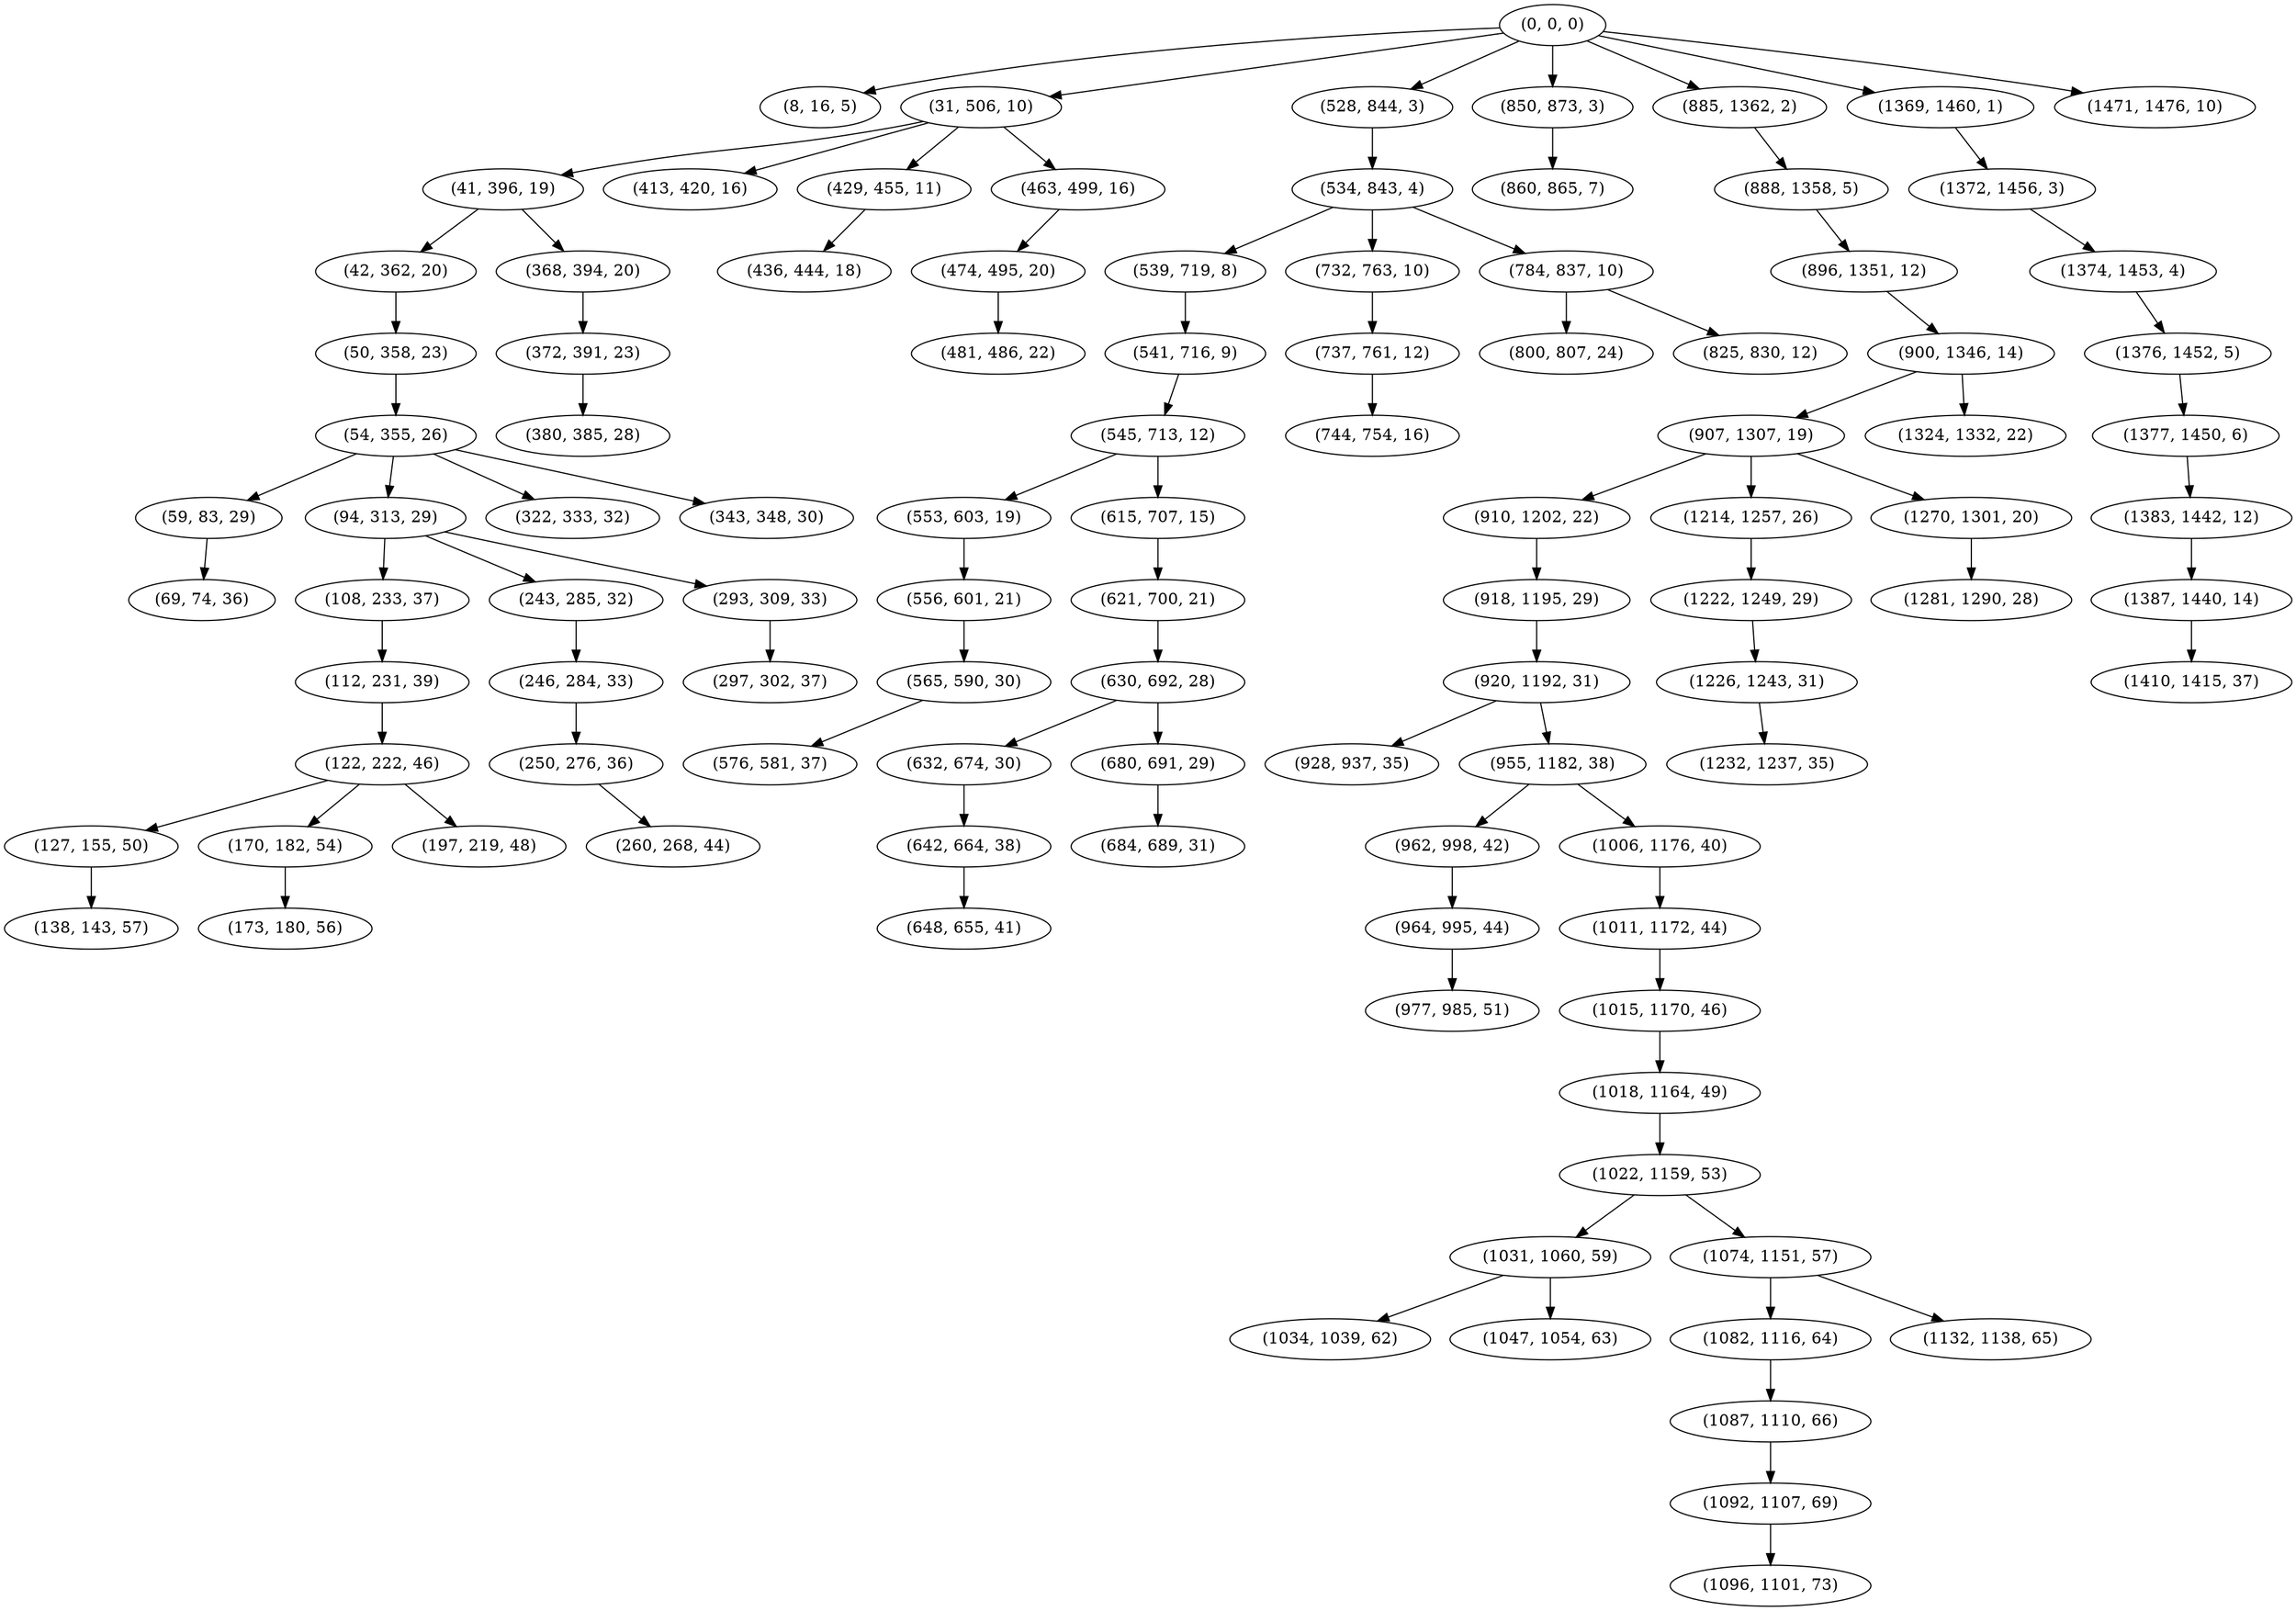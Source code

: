 digraph tree {
    "(0, 0, 0)";
    "(8, 16, 5)";
    "(31, 506, 10)";
    "(41, 396, 19)";
    "(42, 362, 20)";
    "(50, 358, 23)";
    "(54, 355, 26)";
    "(59, 83, 29)";
    "(69, 74, 36)";
    "(94, 313, 29)";
    "(108, 233, 37)";
    "(112, 231, 39)";
    "(122, 222, 46)";
    "(127, 155, 50)";
    "(138, 143, 57)";
    "(170, 182, 54)";
    "(173, 180, 56)";
    "(197, 219, 48)";
    "(243, 285, 32)";
    "(246, 284, 33)";
    "(250, 276, 36)";
    "(260, 268, 44)";
    "(293, 309, 33)";
    "(297, 302, 37)";
    "(322, 333, 32)";
    "(343, 348, 30)";
    "(368, 394, 20)";
    "(372, 391, 23)";
    "(380, 385, 28)";
    "(413, 420, 16)";
    "(429, 455, 11)";
    "(436, 444, 18)";
    "(463, 499, 16)";
    "(474, 495, 20)";
    "(481, 486, 22)";
    "(528, 844, 3)";
    "(534, 843, 4)";
    "(539, 719, 8)";
    "(541, 716, 9)";
    "(545, 713, 12)";
    "(553, 603, 19)";
    "(556, 601, 21)";
    "(565, 590, 30)";
    "(576, 581, 37)";
    "(615, 707, 15)";
    "(621, 700, 21)";
    "(630, 692, 28)";
    "(632, 674, 30)";
    "(642, 664, 38)";
    "(648, 655, 41)";
    "(680, 691, 29)";
    "(684, 689, 31)";
    "(732, 763, 10)";
    "(737, 761, 12)";
    "(744, 754, 16)";
    "(784, 837, 10)";
    "(800, 807, 24)";
    "(825, 830, 12)";
    "(850, 873, 3)";
    "(860, 865, 7)";
    "(885, 1362, 2)";
    "(888, 1358, 5)";
    "(896, 1351, 12)";
    "(900, 1346, 14)";
    "(907, 1307, 19)";
    "(910, 1202, 22)";
    "(918, 1195, 29)";
    "(920, 1192, 31)";
    "(928, 937, 35)";
    "(955, 1182, 38)";
    "(962, 998, 42)";
    "(964, 995, 44)";
    "(977, 985, 51)";
    "(1006, 1176, 40)";
    "(1011, 1172, 44)";
    "(1015, 1170, 46)";
    "(1018, 1164, 49)";
    "(1022, 1159, 53)";
    "(1031, 1060, 59)";
    "(1034, 1039, 62)";
    "(1047, 1054, 63)";
    "(1074, 1151, 57)";
    "(1082, 1116, 64)";
    "(1087, 1110, 66)";
    "(1092, 1107, 69)";
    "(1096, 1101, 73)";
    "(1132, 1138, 65)";
    "(1214, 1257, 26)";
    "(1222, 1249, 29)";
    "(1226, 1243, 31)";
    "(1232, 1237, 35)";
    "(1270, 1301, 20)";
    "(1281, 1290, 28)";
    "(1324, 1332, 22)";
    "(1369, 1460, 1)";
    "(1372, 1456, 3)";
    "(1374, 1453, 4)";
    "(1376, 1452, 5)";
    "(1377, 1450, 6)";
    "(1383, 1442, 12)";
    "(1387, 1440, 14)";
    "(1410, 1415, 37)";
    "(1471, 1476, 10)";
    "(0, 0, 0)" -> "(8, 16, 5)";
    "(0, 0, 0)" -> "(31, 506, 10)";
    "(0, 0, 0)" -> "(528, 844, 3)";
    "(0, 0, 0)" -> "(850, 873, 3)";
    "(0, 0, 0)" -> "(885, 1362, 2)";
    "(0, 0, 0)" -> "(1369, 1460, 1)";
    "(0, 0, 0)" -> "(1471, 1476, 10)";
    "(31, 506, 10)" -> "(41, 396, 19)";
    "(31, 506, 10)" -> "(413, 420, 16)";
    "(31, 506, 10)" -> "(429, 455, 11)";
    "(31, 506, 10)" -> "(463, 499, 16)";
    "(41, 396, 19)" -> "(42, 362, 20)";
    "(41, 396, 19)" -> "(368, 394, 20)";
    "(42, 362, 20)" -> "(50, 358, 23)";
    "(50, 358, 23)" -> "(54, 355, 26)";
    "(54, 355, 26)" -> "(59, 83, 29)";
    "(54, 355, 26)" -> "(94, 313, 29)";
    "(54, 355, 26)" -> "(322, 333, 32)";
    "(54, 355, 26)" -> "(343, 348, 30)";
    "(59, 83, 29)" -> "(69, 74, 36)";
    "(94, 313, 29)" -> "(108, 233, 37)";
    "(94, 313, 29)" -> "(243, 285, 32)";
    "(94, 313, 29)" -> "(293, 309, 33)";
    "(108, 233, 37)" -> "(112, 231, 39)";
    "(112, 231, 39)" -> "(122, 222, 46)";
    "(122, 222, 46)" -> "(127, 155, 50)";
    "(122, 222, 46)" -> "(170, 182, 54)";
    "(122, 222, 46)" -> "(197, 219, 48)";
    "(127, 155, 50)" -> "(138, 143, 57)";
    "(170, 182, 54)" -> "(173, 180, 56)";
    "(243, 285, 32)" -> "(246, 284, 33)";
    "(246, 284, 33)" -> "(250, 276, 36)";
    "(250, 276, 36)" -> "(260, 268, 44)";
    "(293, 309, 33)" -> "(297, 302, 37)";
    "(368, 394, 20)" -> "(372, 391, 23)";
    "(372, 391, 23)" -> "(380, 385, 28)";
    "(429, 455, 11)" -> "(436, 444, 18)";
    "(463, 499, 16)" -> "(474, 495, 20)";
    "(474, 495, 20)" -> "(481, 486, 22)";
    "(528, 844, 3)" -> "(534, 843, 4)";
    "(534, 843, 4)" -> "(539, 719, 8)";
    "(534, 843, 4)" -> "(732, 763, 10)";
    "(534, 843, 4)" -> "(784, 837, 10)";
    "(539, 719, 8)" -> "(541, 716, 9)";
    "(541, 716, 9)" -> "(545, 713, 12)";
    "(545, 713, 12)" -> "(553, 603, 19)";
    "(545, 713, 12)" -> "(615, 707, 15)";
    "(553, 603, 19)" -> "(556, 601, 21)";
    "(556, 601, 21)" -> "(565, 590, 30)";
    "(565, 590, 30)" -> "(576, 581, 37)";
    "(615, 707, 15)" -> "(621, 700, 21)";
    "(621, 700, 21)" -> "(630, 692, 28)";
    "(630, 692, 28)" -> "(632, 674, 30)";
    "(630, 692, 28)" -> "(680, 691, 29)";
    "(632, 674, 30)" -> "(642, 664, 38)";
    "(642, 664, 38)" -> "(648, 655, 41)";
    "(680, 691, 29)" -> "(684, 689, 31)";
    "(732, 763, 10)" -> "(737, 761, 12)";
    "(737, 761, 12)" -> "(744, 754, 16)";
    "(784, 837, 10)" -> "(800, 807, 24)";
    "(784, 837, 10)" -> "(825, 830, 12)";
    "(850, 873, 3)" -> "(860, 865, 7)";
    "(885, 1362, 2)" -> "(888, 1358, 5)";
    "(888, 1358, 5)" -> "(896, 1351, 12)";
    "(896, 1351, 12)" -> "(900, 1346, 14)";
    "(900, 1346, 14)" -> "(907, 1307, 19)";
    "(900, 1346, 14)" -> "(1324, 1332, 22)";
    "(907, 1307, 19)" -> "(910, 1202, 22)";
    "(907, 1307, 19)" -> "(1214, 1257, 26)";
    "(907, 1307, 19)" -> "(1270, 1301, 20)";
    "(910, 1202, 22)" -> "(918, 1195, 29)";
    "(918, 1195, 29)" -> "(920, 1192, 31)";
    "(920, 1192, 31)" -> "(928, 937, 35)";
    "(920, 1192, 31)" -> "(955, 1182, 38)";
    "(955, 1182, 38)" -> "(962, 998, 42)";
    "(955, 1182, 38)" -> "(1006, 1176, 40)";
    "(962, 998, 42)" -> "(964, 995, 44)";
    "(964, 995, 44)" -> "(977, 985, 51)";
    "(1006, 1176, 40)" -> "(1011, 1172, 44)";
    "(1011, 1172, 44)" -> "(1015, 1170, 46)";
    "(1015, 1170, 46)" -> "(1018, 1164, 49)";
    "(1018, 1164, 49)" -> "(1022, 1159, 53)";
    "(1022, 1159, 53)" -> "(1031, 1060, 59)";
    "(1022, 1159, 53)" -> "(1074, 1151, 57)";
    "(1031, 1060, 59)" -> "(1034, 1039, 62)";
    "(1031, 1060, 59)" -> "(1047, 1054, 63)";
    "(1074, 1151, 57)" -> "(1082, 1116, 64)";
    "(1074, 1151, 57)" -> "(1132, 1138, 65)";
    "(1082, 1116, 64)" -> "(1087, 1110, 66)";
    "(1087, 1110, 66)" -> "(1092, 1107, 69)";
    "(1092, 1107, 69)" -> "(1096, 1101, 73)";
    "(1214, 1257, 26)" -> "(1222, 1249, 29)";
    "(1222, 1249, 29)" -> "(1226, 1243, 31)";
    "(1226, 1243, 31)" -> "(1232, 1237, 35)";
    "(1270, 1301, 20)" -> "(1281, 1290, 28)";
    "(1369, 1460, 1)" -> "(1372, 1456, 3)";
    "(1372, 1456, 3)" -> "(1374, 1453, 4)";
    "(1374, 1453, 4)" -> "(1376, 1452, 5)";
    "(1376, 1452, 5)" -> "(1377, 1450, 6)";
    "(1377, 1450, 6)" -> "(1383, 1442, 12)";
    "(1383, 1442, 12)" -> "(1387, 1440, 14)";
    "(1387, 1440, 14)" -> "(1410, 1415, 37)";
}
